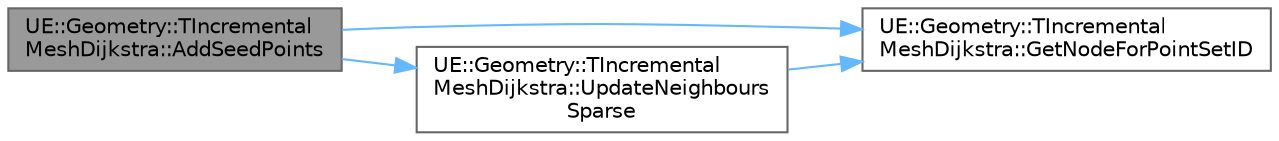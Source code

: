digraph "UE::Geometry::TIncrementalMeshDijkstra::AddSeedPoints"
{
 // INTERACTIVE_SVG=YES
 // LATEX_PDF_SIZE
  bgcolor="transparent";
  edge [fontname=Helvetica,fontsize=10,labelfontname=Helvetica,labelfontsize=10];
  node [fontname=Helvetica,fontsize=10,shape=box,height=0.2,width=0.4];
  rankdir="LR";
  Node1 [id="Node000001",label="UE::Geometry::TIncremental\lMeshDijkstra::AddSeedPoints",height=0.2,width=0.4,color="gray40", fillcolor="grey60", style="filled", fontcolor="black",tooltip="Add new SeedPoints to the current solution, and then propagate updated graph distances to any points ..."];
  Node1 -> Node2 [id="edge1_Node000001_Node000002",color="steelblue1",style="solid",tooltip=" "];
  Node2 [id="Node000002",label="UE::Geometry::TIncremental\lMeshDijkstra::GetNodeForPointSetID",height=0.2,width=0.4,color="grey40", fillcolor="white", style="filled",URL="$df/d7b/classUE_1_1Geometry_1_1TIncrementalMeshDijkstra.html#a1c5118953b747956dab77a50eb0cd088",tooltip=" "];
  Node1 -> Node3 [id="edge2_Node000001_Node000003",color="steelblue1",style="solid",tooltip=" "];
  Node3 [id="Node000003",label="UE::Geometry::TIncremental\lMeshDijkstra::UpdateNeighbours\lSparse",height=0.2,width=0.4,color="grey40", fillcolor="white", style="filled",URL="$df/d7b/classUE_1_1Geometry_1_1TIncrementalMeshDijkstra.html#aac16eed1ed7425e1ccd4a062aabdb533",tooltip=" "];
  Node3 -> Node2 [id="edge3_Node000003_Node000002",color="steelblue1",style="solid",tooltip=" "];
}

